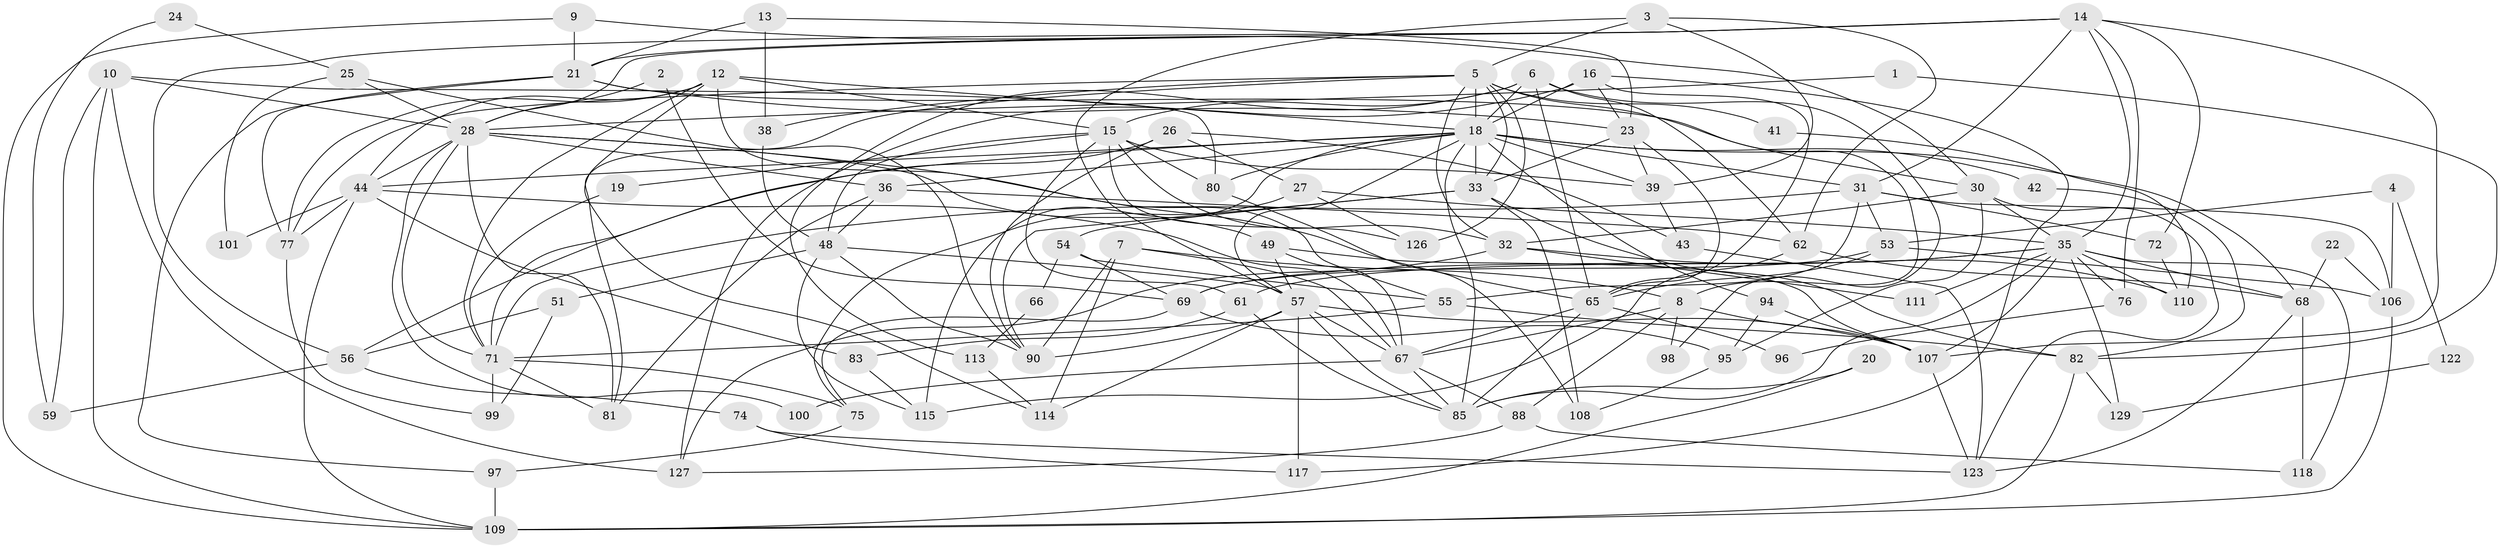 // original degree distribution, {2: 0.14615384615384616, 4: 0.2846153846153846, 3: 0.27692307692307694, 6: 0.13846153846153847, 5: 0.1076923076923077, 10: 0.015384615384615385, 7: 0.03076923076923077}
// Generated by graph-tools (version 1.1) at 2025/18/03/04/25 18:18:32]
// undirected, 91 vertices, 218 edges
graph export_dot {
graph [start="1"]
  node [color=gray90,style=filled];
  1;
  2;
  3;
  4;
  5 [super="+11"];
  6;
  7;
  8 [super="+37+86"];
  9;
  10 [super="+79"];
  12 [super="+125+17"];
  13 [super="+89"];
  14 [super="+46"];
  15 [super="+40+93"];
  16 [super="+45"];
  18 [super="+29+87+119"];
  19;
  20;
  21 [super="+52"];
  22;
  23;
  24;
  25;
  26;
  27;
  28 [super="+34"];
  30;
  31;
  32 [super="+58+130"];
  33 [super="+91"];
  35 [super="+103+47"];
  36 [super="+128"];
  38;
  39;
  41;
  42;
  43;
  44 [super="+50"];
  48 [super="+120"];
  49;
  51;
  53;
  54;
  55 [super="+121"];
  56 [super="+102"];
  57 [super="+73+60"];
  59;
  61 [super="+112"];
  62;
  65 [super="+70"];
  66;
  67 [super="+104"];
  68 [super="+78"];
  69 [super="+84"];
  71 [super="+105+124"];
  72;
  74;
  75;
  76;
  77;
  80;
  81;
  82 [super="+92"];
  83;
  85;
  88;
  90;
  94;
  95;
  96;
  97;
  98;
  99;
  100;
  101;
  106;
  107 [super="+116"];
  108;
  109;
  110;
  111;
  113;
  114;
  115;
  117;
  118;
  122;
  123;
  126;
  127;
  129;
  1 -- 28;
  1 -- 82;
  2 -- 28;
  2 -- 69;
  3 -- 62;
  3 -- 39;
  3 -- 5;
  3 -- 57;
  4 -- 106;
  4 -- 53;
  4 -- 122;
  5 -- 77;
  5 -- 81;
  5 -- 32;
  5 -- 38;
  5 -- 41;
  5 -- 126;
  5 -- 8;
  5 -- 18;
  5 -- 33;
  6 -- 62;
  6 -- 15;
  6 -- 98;
  6 -- 113;
  6 -- 65;
  6 -- 18;
  7 -- 67;
  7 -- 90;
  7 -- 114;
  7 -- 8;
  8 -- 67;
  8 -- 98;
  8 -- 88;
  8 -- 107;
  9 -- 109;
  9 -- 30;
  9 -- 21;
  10 -- 80;
  10 -- 127;
  10 -- 59;
  10 -- 28;
  10 -- 109;
  12 -- 114;
  12 -- 44;
  12 -- 15;
  12 -- 18;
  12 -- 77;
  12 -- 71;
  12 -- 55;
  13 -- 21;
  13 -- 38;
  13 -- 23;
  14 -- 35;
  14 -- 107;
  14 -- 21;
  14 -- 72;
  14 -- 56;
  14 -- 28;
  14 -- 76;
  14 -- 31;
  15 -- 48;
  15 -- 39;
  15 -- 80;
  15 -- 19;
  15 -- 126;
  15 -- 61;
  15 -- 32;
  16 -- 23;
  16 -- 117;
  16 -- 65;
  16 -- 127;
  16 -- 18;
  18 -- 80;
  18 -- 57;
  18 -- 42;
  18 -- 44;
  18 -- 33;
  18 -- 36;
  18 -- 39;
  18 -- 94;
  18 -- 56;
  18 -- 115;
  18 -- 85;
  18 -- 31;
  18 -- 68;
  19 -- 71;
  20 -- 85;
  20 -- 109;
  21 -- 30;
  21 -- 97;
  21 -- 23;
  21 -- 77;
  22 -- 106;
  22 -- 68;
  23 -- 39;
  23 -- 65;
  23 -- 33;
  24 -- 59;
  24 -- 25;
  25 -- 28;
  25 -- 90;
  25 -- 101;
  26 -- 27;
  26 -- 43;
  26 -- 90;
  26 -- 71;
  27 -- 75;
  27 -- 126;
  27 -- 35;
  28 -- 36;
  28 -- 81;
  28 -- 44;
  28 -- 65;
  28 -- 100;
  28 -- 49;
  28 -- 71;
  30 -- 95;
  30 -- 123;
  30 -- 35;
  30 -- 32;
  31 -- 53;
  31 -- 55;
  31 -- 72;
  31 -- 106;
  31 -- 71;
  32 -- 110;
  32 -- 127;
  32 -- 111;
  33 -- 90;
  33 -- 54;
  33 -- 82;
  33 -- 108;
  35 -- 61 [weight=2];
  35 -- 68;
  35 -- 76;
  35 -- 129;
  35 -- 110;
  35 -- 111;
  35 -- 85;
  35 -- 118;
  35 -- 69;
  35 -- 107;
  36 -- 48;
  36 -- 62;
  36 -- 81;
  38 -- 48;
  39 -- 43;
  41 -- 110;
  42 -- 82;
  43 -- 123;
  44 -- 101;
  44 -- 109;
  44 -- 83;
  44 -- 77;
  44 -- 67;
  48 -- 115;
  48 -- 51;
  48 -- 90;
  48 -- 57 [weight=2];
  49 -- 57;
  49 -- 107;
  49 -- 67;
  51 -- 99;
  51 -- 56;
  53 -- 69;
  53 -- 106;
  53 -- 65;
  54 -- 69;
  54 -- 66;
  54 -- 55;
  55 -- 71;
  55 -- 82;
  56 -- 74;
  56 -- 59;
  57 -- 85;
  57 -- 114;
  57 -- 117;
  57 -- 107;
  57 -- 67;
  57 -- 90;
  61 -- 83;
  61 -- 85;
  62 -- 68;
  62 -- 115;
  65 -- 85;
  65 -- 96;
  65 -- 67;
  66 -- 113;
  67 -- 85;
  67 -- 88;
  67 -- 100;
  68 -- 118;
  68 -- 123;
  69 -- 75;
  69 -- 95;
  71 -- 81;
  71 -- 99;
  71 -- 75;
  72 -- 110;
  74 -- 123;
  74 -- 117;
  75 -- 97;
  76 -- 96;
  77 -- 99;
  80 -- 108;
  82 -- 129;
  82 -- 109;
  83 -- 115;
  88 -- 118;
  88 -- 127;
  94 -- 95;
  94 -- 107;
  95 -- 108;
  97 -- 109;
  106 -- 109;
  107 -- 123;
  113 -- 114;
  122 -- 129;
}
